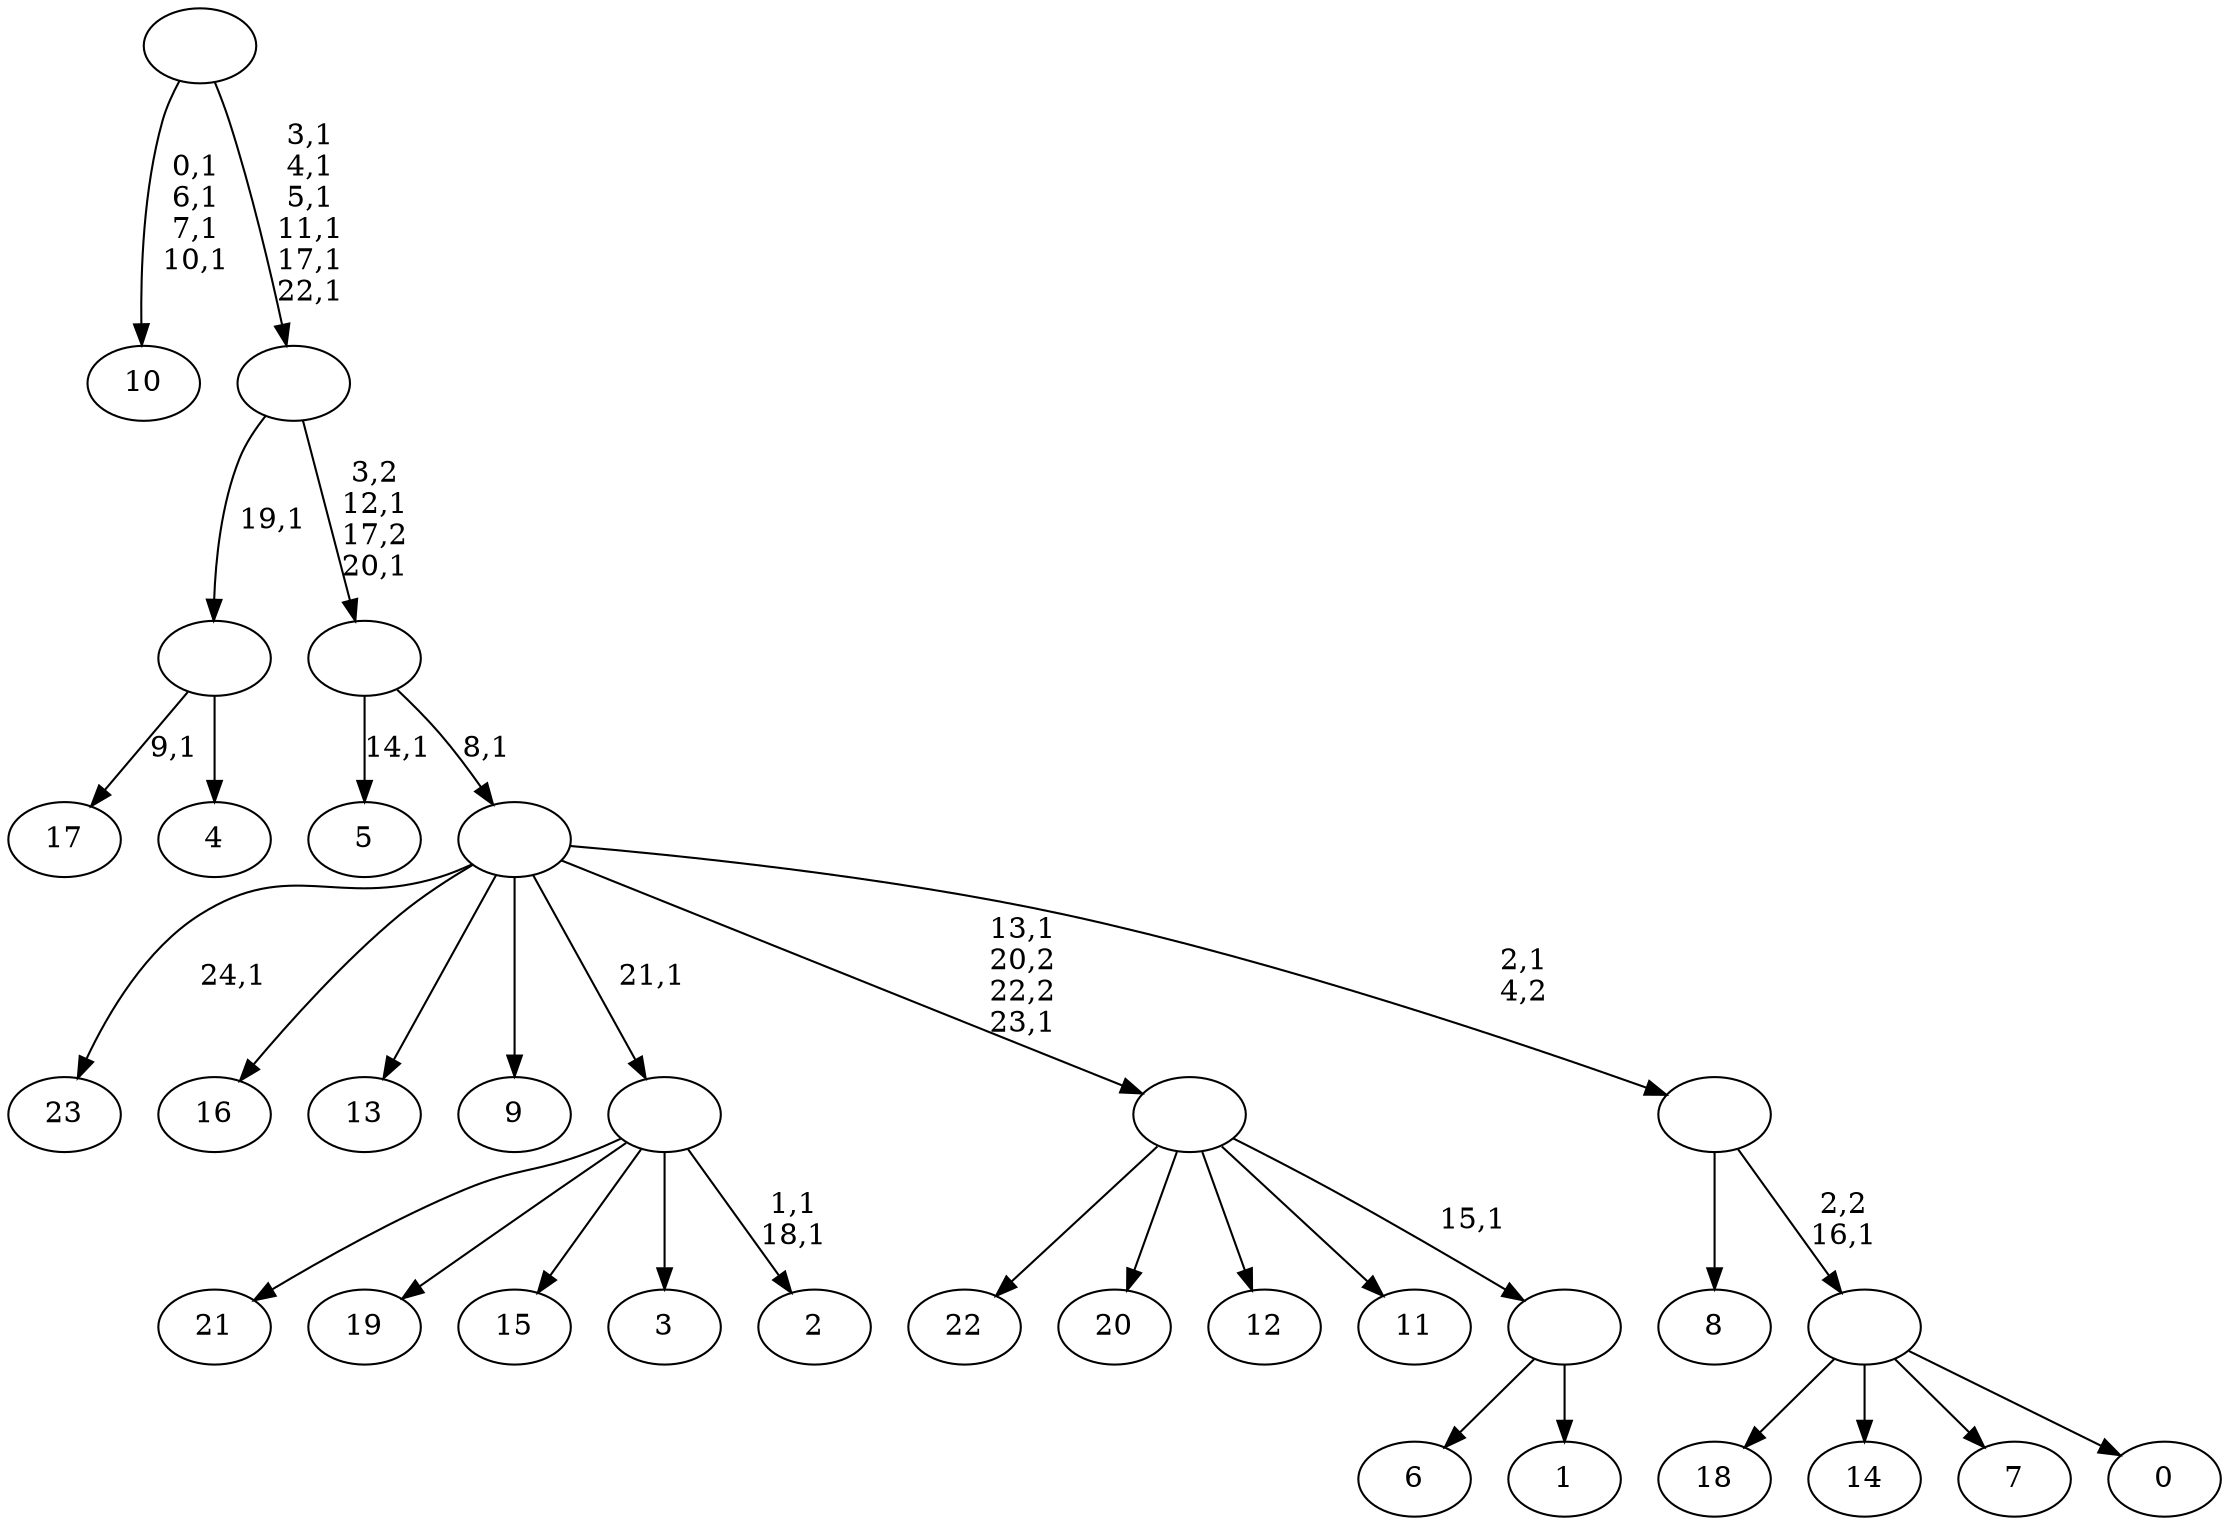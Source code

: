 digraph T {
	49 [label="23"]
	47 [label="22"]
	46 [label="21"]
	45 [label="20"]
	44 [label="19"]
	43 [label="18"]
	42 [label="17"]
	40 [label="16"]
	39 [label="15"]
	38 [label="14"]
	37 [label="13"]
	36 [label="12"]
	35 [label="11"]
	34 [label="10"]
	29 [label="9"]
	28 [label="8"]
	27 [label="7"]
	26 [label="6"]
	25 [label="5"]
	23 [label="4"]
	22 [label=""]
	21 [label="3"]
	20 [label="2"]
	17 [label=""]
	16 [label="1"]
	15 [label=""]
	14 [label=""]
	12 [label="0"]
	11 [label=""]
	10 [label=""]
	9 [label=""]
	8 [label=""]
	6 [label=""]
	0 [label=""]
	22 -> 42 [label="9,1"]
	22 -> 23 [label=""]
	17 -> 20 [label="1,1\n18,1"]
	17 -> 46 [label=""]
	17 -> 44 [label=""]
	17 -> 39 [label=""]
	17 -> 21 [label=""]
	15 -> 26 [label=""]
	15 -> 16 [label=""]
	14 -> 47 [label=""]
	14 -> 45 [label=""]
	14 -> 36 [label=""]
	14 -> 35 [label=""]
	14 -> 15 [label="15,1"]
	11 -> 43 [label=""]
	11 -> 38 [label=""]
	11 -> 27 [label=""]
	11 -> 12 [label=""]
	10 -> 28 [label=""]
	10 -> 11 [label="2,2\n16,1"]
	9 -> 14 [label="13,1\n20,2\n22,2\n23,1"]
	9 -> 49 [label="24,1"]
	9 -> 40 [label=""]
	9 -> 37 [label=""]
	9 -> 29 [label=""]
	9 -> 17 [label="21,1"]
	9 -> 10 [label="2,1\n4,2"]
	8 -> 25 [label="14,1"]
	8 -> 9 [label="8,1"]
	6 -> 8 [label="3,2\n12,1\n17,2\n20,1"]
	6 -> 22 [label="19,1"]
	0 -> 6 [label="3,1\n4,1\n5,1\n11,1\n17,1\n22,1"]
	0 -> 34 [label="0,1\n6,1\n7,1\n10,1"]
}
